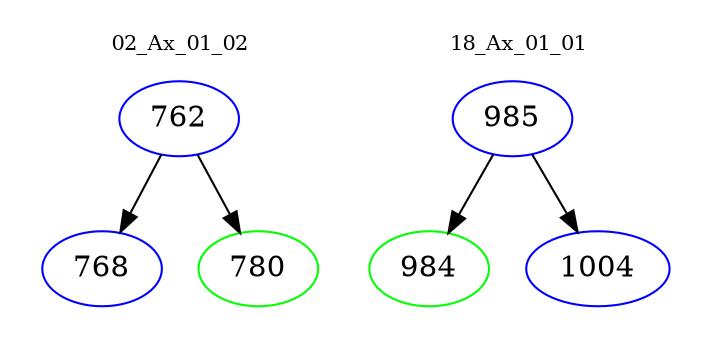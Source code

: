 digraph{
subgraph cluster_0 {
color = white
label = "02_Ax_01_02";
fontsize=10;
T0_762 [label="762", color="blue"]
T0_762 -> T0_768 [color="black"]
T0_768 [label="768", color="blue"]
T0_762 -> T0_780 [color="black"]
T0_780 [label="780", color="green"]
}
subgraph cluster_1 {
color = white
label = "18_Ax_01_01";
fontsize=10;
T1_985 [label="985", color="blue"]
T1_985 -> T1_984 [color="black"]
T1_984 [label="984", color="green"]
T1_985 -> T1_1004 [color="black"]
T1_1004 [label="1004", color="blue"]
}
}
